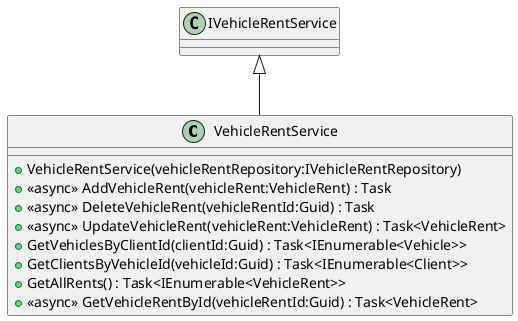 @startuml
class VehicleRentService {
    + VehicleRentService(vehicleRentRepository:IVehicleRentRepository)
    + <<async>> AddVehicleRent(vehicleRent:VehicleRent) : Task
    + <<async>> DeleteVehicleRent(vehicleRentId:Guid) : Task
    + <<async>> UpdateVehicleRent(vehicleRent:VehicleRent) : Task<VehicleRent>
    + GetVehiclesByClientId(clientId:Guid) : Task<IEnumerable<Vehicle>>
    + GetClientsByVehicleId(vehicleId:Guid) : Task<IEnumerable<Client>>
    + GetAllRents() : Task<IEnumerable<VehicleRent>>
    + <<async>> GetVehicleRentById(vehicleRentId:Guid) : Task<VehicleRent>
}
IVehicleRentService <|-- VehicleRentService
@enduml
